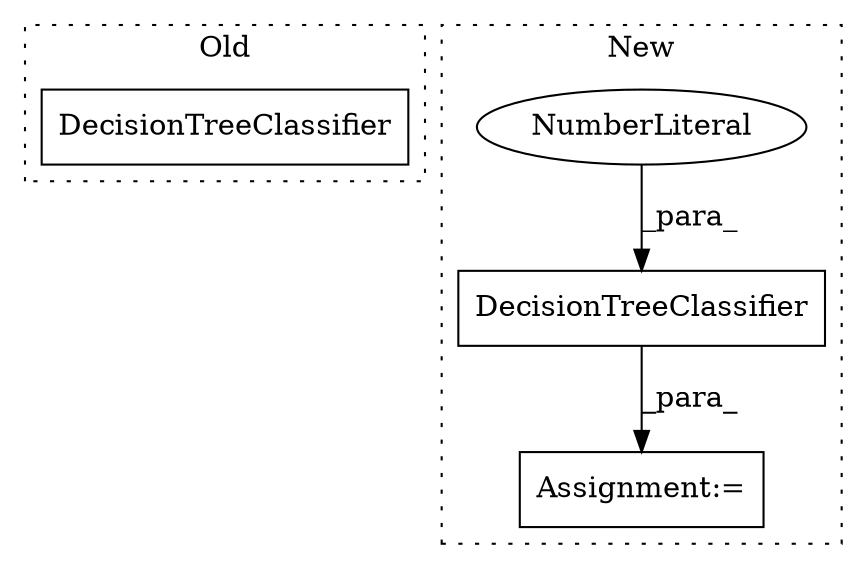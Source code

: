 digraph G {
subgraph cluster0 {
1 [label="DecisionTreeClassifier" a="32" s="5631" l="24" shape="box"];
label = "Old";
style="dotted";
}
subgraph cluster1 {
2 [label="DecisionTreeClassifier" a="32" s="7462,7486" l="23,1" shape="box"];
3 [label="NumberLiteral" a="34" s="7485" l="1" shape="ellipse"];
4 [label="Assignment:=" a="7" s="7368" l="1" shape="box"];
label = "New";
style="dotted";
}
2 -> 4 [label="_para_"];
3 -> 2 [label="_para_"];
}